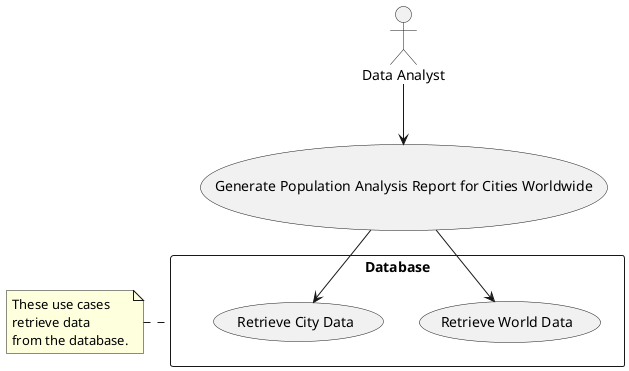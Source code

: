 @startuml Data_Analyst_System

usecase UC25 as "Generate Population Analysis Report for Cities Worldwide"

actor "Data Analyst" as Analyst

rectangle Database {
    usecase "Retrieve World Data" as RetrieveWorldData
    usecase "Retrieve City Data" as RetrieveCityData
}

Analyst --> UC25
UC25 --> RetrieveWorldData
UC25 --> RetrieveCityData

note left of Database : These use cases\nretrieve data\nfrom the database.
@enduml
